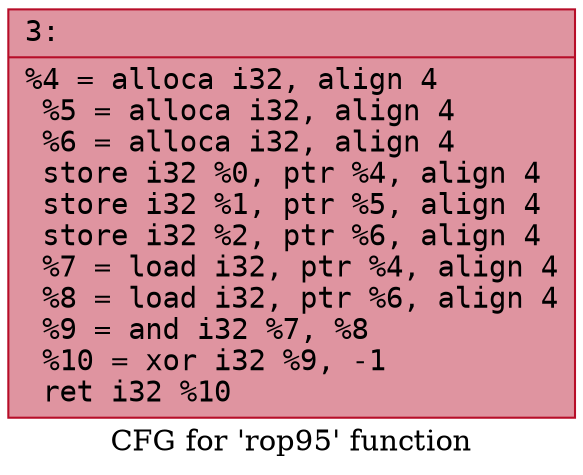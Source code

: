 digraph "CFG for 'rop95' function" {
	label="CFG for 'rop95' function";

	Node0x6000015c7c50 [shape=record,color="#b70d28ff", style=filled, fillcolor="#b70d2870" fontname="Courier",label="{3:\l|  %4 = alloca i32, align 4\l  %5 = alloca i32, align 4\l  %6 = alloca i32, align 4\l  store i32 %0, ptr %4, align 4\l  store i32 %1, ptr %5, align 4\l  store i32 %2, ptr %6, align 4\l  %7 = load i32, ptr %4, align 4\l  %8 = load i32, ptr %6, align 4\l  %9 = and i32 %7, %8\l  %10 = xor i32 %9, -1\l  ret i32 %10\l}"];
}
